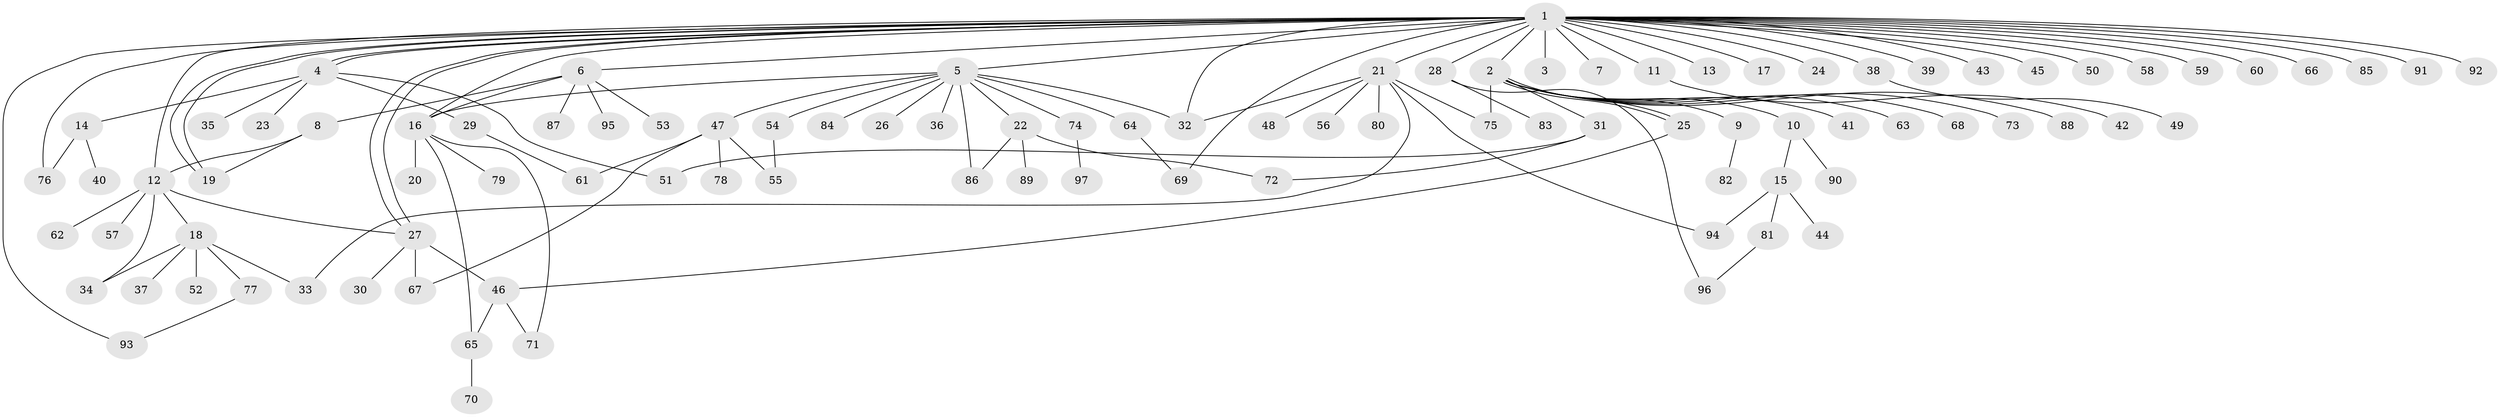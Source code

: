 // coarse degree distribution, {12: 0.02040816326530612, 10: 0.04081632653061224, 7: 0.04081632653061224, 5: 0.04081632653061224, 3: 0.12244897959183673, 1: 0.3673469387755102, 2: 0.2653061224489796, 6: 0.04081632653061224, 4: 0.061224489795918366}
// Generated by graph-tools (version 1.1) at 2025/50/03/04/25 22:50:29]
// undirected, 97 vertices, 124 edges
graph export_dot {
  node [color=gray90,style=filled];
  1;
  2;
  3;
  4;
  5;
  6;
  7;
  8;
  9;
  10;
  11;
  12;
  13;
  14;
  15;
  16;
  17;
  18;
  19;
  20;
  21;
  22;
  23;
  24;
  25;
  26;
  27;
  28;
  29;
  30;
  31;
  32;
  33;
  34;
  35;
  36;
  37;
  38;
  39;
  40;
  41;
  42;
  43;
  44;
  45;
  46;
  47;
  48;
  49;
  50;
  51;
  52;
  53;
  54;
  55;
  56;
  57;
  58;
  59;
  60;
  61;
  62;
  63;
  64;
  65;
  66;
  67;
  68;
  69;
  70;
  71;
  72;
  73;
  74;
  75;
  76;
  77;
  78;
  79;
  80;
  81;
  82;
  83;
  84;
  85;
  86;
  87;
  88;
  89;
  90;
  91;
  92;
  93;
  94;
  95;
  96;
  97;
  1 -- 2;
  1 -- 3;
  1 -- 4;
  1 -- 4;
  1 -- 5;
  1 -- 6;
  1 -- 7;
  1 -- 11;
  1 -- 12;
  1 -- 13;
  1 -- 16;
  1 -- 17;
  1 -- 19;
  1 -- 19;
  1 -- 21;
  1 -- 24;
  1 -- 27;
  1 -- 27;
  1 -- 28;
  1 -- 32;
  1 -- 38;
  1 -- 39;
  1 -- 43;
  1 -- 45;
  1 -- 50;
  1 -- 58;
  1 -- 59;
  1 -- 60;
  1 -- 66;
  1 -- 69;
  1 -- 76;
  1 -- 85;
  1 -- 91;
  1 -- 92;
  1 -- 93;
  2 -- 9;
  2 -- 10;
  2 -- 25;
  2 -- 25;
  2 -- 31;
  2 -- 41;
  2 -- 63;
  2 -- 68;
  2 -- 73;
  2 -- 75;
  2 -- 88;
  4 -- 14;
  4 -- 23;
  4 -- 29;
  4 -- 35;
  4 -- 51;
  5 -- 16;
  5 -- 22;
  5 -- 26;
  5 -- 32;
  5 -- 36;
  5 -- 47;
  5 -- 54;
  5 -- 64;
  5 -- 74;
  5 -- 84;
  5 -- 86;
  6 -- 8;
  6 -- 16;
  6 -- 53;
  6 -- 87;
  6 -- 95;
  8 -- 12;
  8 -- 19;
  9 -- 82;
  10 -- 15;
  10 -- 90;
  11 -- 42;
  12 -- 18;
  12 -- 27;
  12 -- 34;
  12 -- 57;
  12 -- 62;
  14 -- 40;
  14 -- 76;
  15 -- 44;
  15 -- 81;
  15 -- 94;
  16 -- 20;
  16 -- 65;
  16 -- 71;
  16 -- 79;
  18 -- 33;
  18 -- 34;
  18 -- 37;
  18 -- 52;
  18 -- 77;
  21 -- 32;
  21 -- 33;
  21 -- 48;
  21 -- 56;
  21 -- 75;
  21 -- 80;
  21 -- 94;
  22 -- 72;
  22 -- 86;
  22 -- 89;
  25 -- 46;
  27 -- 30;
  27 -- 46;
  27 -- 67;
  28 -- 83;
  28 -- 96;
  29 -- 61;
  31 -- 51;
  31 -- 72;
  38 -- 49;
  46 -- 65;
  46 -- 71;
  47 -- 55;
  47 -- 61;
  47 -- 67;
  47 -- 78;
  54 -- 55;
  64 -- 69;
  65 -- 70;
  74 -- 97;
  77 -- 93;
  81 -- 96;
}

